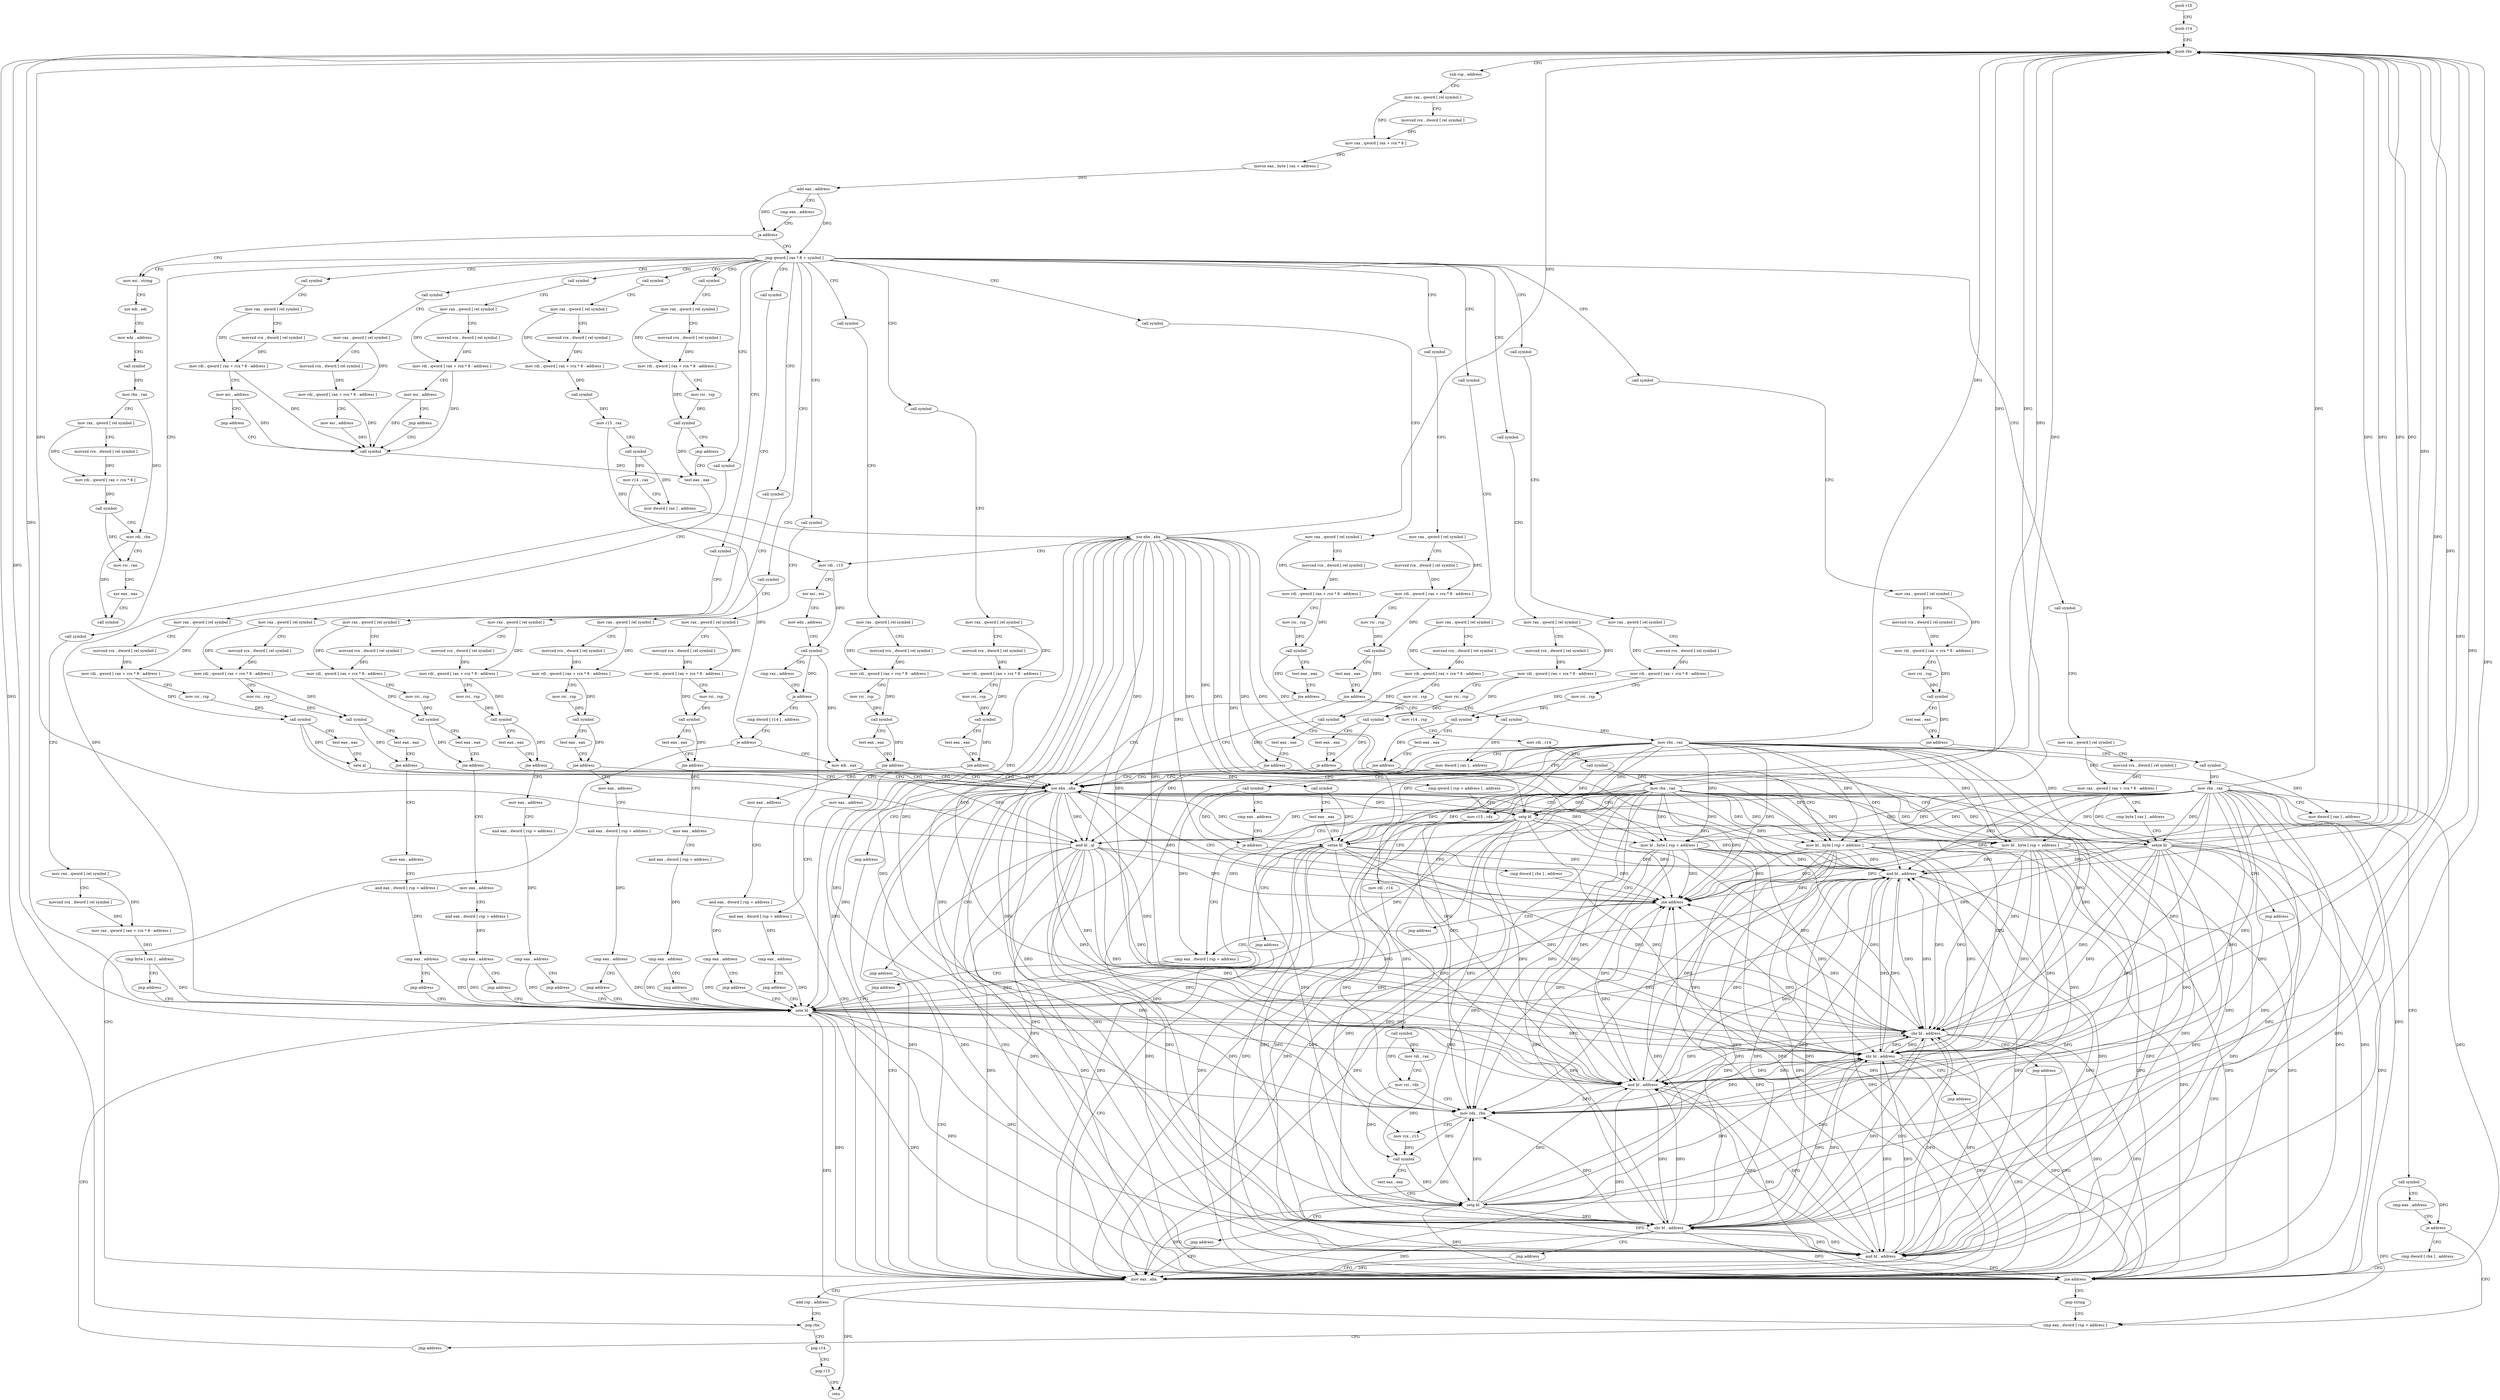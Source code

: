 digraph "func" {
"4201936" [label = "push r15" ]
"4201938" [label = "push r14" ]
"4201940" [label = "push rbx" ]
"4201941" [label = "sub rsp , address" ]
"4201948" [label = "mov rax , qword [ rel symbol ]" ]
"4201955" [label = "movsxd rcx , dword [ rel symbol ]" ]
"4201962" [label = "mov rax , qword [ rax + rcx * 8 ]" ]
"4201966" [label = "movsx eax , byte [ rax + address ]" ]
"4201970" [label = "add eax , address" ]
"4201973" [label = "cmp eax , address" ]
"4201976" [label = "ja address" ]
"4203204" [label = "mov esi , string" ]
"4201982" [label = "jmp qword [ rax * 8 + symbol ]" ]
"4203209" [label = "xor edi , edi" ]
"4203211" [label = "mov edx , address" ]
"4203216" [label = "call symbol" ]
"4203221" [label = "mov rbx , rax" ]
"4203224" [label = "mov rax , qword [ rel symbol ]" ]
"4203231" [label = "movsxd rcx , dword [ rel symbol ]" ]
"4203238" [label = "mov rdi , qword [ rax + rcx * 8 ]" ]
"4203242" [label = "call symbol" ]
"4203247" [label = "mov rdi , rbx" ]
"4203250" [label = "mov rsi , rax" ]
"4203253" [label = "xor eax , eax" ]
"4203255" [label = "call symbol" ]
"4201989" [label = "call symbol" ]
"4202048" [label = "call symbol" ]
"4202085" [label = "call symbol" ]
"4202140" [label = "call symbol" ]
"4202194" [label = "call symbol" ]
"4202271" [label = "call symbol" ]
"4202363" [label = "call symbol" ]
"4202440" [label = "call symbol" ]
"4202499" [label = "call symbol" ]
"4202558" [label = "call symbol" ]
"4202617" [label = "call symbol" ]
"4202676" [label = "call symbol" ]
"4202735" [label = "call symbol" ]
"4202770" [label = "call symbol" ]
"4202804" [label = "call symbol" ]
"4202906" [label = "call symbol" ]
"4202940" [label = "call symbol" ]
"4202972" [label = "call symbol" ]
"4203024" [label = "call symbol" ]
"4203064" [label = "call symbol" ]
"4203114" [label = "call symbol" ]
"4201994" [label = "mov rax , qword [ rel symbol ]" ]
"4202001" [label = "movsxd rcx , dword [ rel symbol ]" ]
"4202008" [label = "mov rdi , qword [ rax + rcx * 8 - address ]" ]
"4202013" [label = "mov rsi , rsp" ]
"4202016" [label = "call symbol" ]
"4202021" [label = "test eax , eax" ]
"4202023" [label = "jne address" ]
"4203060" [label = "xor ebx , ebx" ]
"4202029" [label = "mov eax , address" ]
"4202053" [label = "mov rax , qword [ rel symbol ]" ]
"4202060" [label = "movsxd rcx , dword [ rel symbol ]" ]
"4202067" [label = "mov rdi , qword [ rax + rcx * 8 - address ]" ]
"4202072" [label = "mov rsi , rsp" ]
"4202075" [label = "call symbol" ]
"4202080" [label = "jmp address" ]
"4203148" [label = "test eax , eax" ]
"4202090" [label = "mov rax , qword [ rel symbol ]" ]
"4202097" [label = "movsxd rcx , dword [ rel symbol ]" ]
"4202104" [label = "mov rdi , qword [ rax + rcx * 8 - address ]" ]
"4202109" [label = "mov rsi , rsp" ]
"4202112" [label = "call symbol" ]
"4202117" [label = "test eax , eax" ]
"4202119" [label = "jne address" ]
"4202125" [label = "mov bl , byte [ rsp + address ]" ]
"4202145" [label = "mov rax , qword [ rel symbol ]" ]
"4202152" [label = "movsxd rcx , dword [ rel symbol ]" ]
"4202159" [label = "mov rdi , qword [ rax + rcx * 8 - address ]" ]
"4202164" [label = "mov rsi , rsp" ]
"4202167" [label = "call symbol" ]
"4202172" [label = "test eax , eax" ]
"4202174" [label = "jne address" ]
"4202180" [label = "mov bl , byte [ rsp + address ]" ]
"4202199" [label = "mov rax , qword [ rel symbol ]" ]
"4202206" [label = "movsxd rcx , dword [ rel symbol ]" ]
"4202213" [label = "mov rdi , qword [ rax + rcx * 8 - address ]" ]
"4202218" [label = "mov rsi , rsp" ]
"4202221" [label = "call symbol" ]
"4202226" [label = "test eax , eax" ]
"4202228" [label = "jne address" ]
"4202234" [label = "call symbol" ]
"4202276" [label = "mov rax , qword [ rel symbol ]" ]
"4202283" [label = "movsxd rcx , dword [ rel symbol ]" ]
"4202290" [label = "mov rdi , qword [ rax + rcx * 8 - address ]" ]
"4202295" [label = "mov rsi , rsp" ]
"4202298" [label = "call symbol" ]
"4202303" [label = "test eax , eax" ]
"4202305" [label = "jne address" ]
"4202311" [label = "mov r14 , rsp" ]
"4202368" [label = "mov rax , qword [ rel symbol ]" ]
"4202375" [label = "movsxd rcx , dword [ rel symbol ]" ]
"4202382" [label = "mov rdi , qword [ rax + rcx * 8 - address ]" ]
"4202387" [label = "mov rsi , rsp" ]
"4202390" [label = "call symbol" ]
"4202395" [label = "test eax , eax" ]
"4202397" [label = "jne address" ]
"4202403" [label = "call symbol" ]
"4202445" [label = "mov rax , qword [ rel symbol ]" ]
"4202452" [label = "movsxd rcx , dword [ rel symbol ]" ]
"4202459" [label = "mov rdi , qword [ rax + rcx * 8 - address ]" ]
"4202464" [label = "mov rsi , rsp" ]
"4202467" [label = "call symbol" ]
"4202472" [label = "test eax , eax" ]
"4202474" [label = "jne address" ]
"4202480" [label = "mov eax , address" ]
"4202504" [label = "mov rax , qword [ rel symbol ]" ]
"4202511" [label = "movsxd rcx , dword [ rel symbol ]" ]
"4202518" [label = "mov rdi , qword [ rax + rcx * 8 - address ]" ]
"4202523" [label = "mov rsi , rsp" ]
"4202526" [label = "call symbol" ]
"4202531" [label = "test eax , eax" ]
"4202533" [label = "jne address" ]
"4202539" [label = "mov eax , address" ]
"4202563" [label = "mov rax , qword [ rel symbol ]" ]
"4202570" [label = "movsxd rcx , dword [ rel symbol ]" ]
"4202577" [label = "mov rdi , qword [ rax + rcx * 8 - address ]" ]
"4202582" [label = "mov rsi , rsp" ]
"4202585" [label = "call symbol" ]
"4202590" [label = "test eax , eax" ]
"4202592" [label = "jne address" ]
"4202598" [label = "mov eax , address" ]
"4202622" [label = "mov rax , qword [ rel symbol ]" ]
"4202629" [label = "movsxd rcx , dword [ rel symbol ]" ]
"4202636" [label = "mov rdi , qword [ rax + rcx * 8 - address ]" ]
"4202641" [label = "mov rsi , rsp" ]
"4202644" [label = "call symbol" ]
"4202649" [label = "test eax , eax" ]
"4202651" [label = "jne address" ]
"4202657" [label = "mov eax , address" ]
"4202681" [label = "mov rax , qword [ rel symbol ]" ]
"4202688" [label = "movsxd rcx , dword [ rel symbol ]" ]
"4202695" [label = "mov rdi , qword [ rax + rcx * 8 - address ]" ]
"4202700" [label = "mov rsi , rsp" ]
"4202703" [label = "call symbol" ]
"4202708" [label = "test eax , eax" ]
"4202710" [label = "jne address" ]
"4202716" [label = "mov eax , address" ]
"4202740" [label = "mov rax , qword [ rel symbol ]" ]
"4202747" [label = "movsxd rcx , dword [ rel symbol ]" ]
"4202754" [label = "mov rax , qword [ rax + rcx * 8 - address ]" ]
"4202759" [label = "cmp byte [ rax ] , address" ]
"4202762" [label = "setne bl" ]
"4202765" [label = "jmp address" ]
"4203153" [label = "mov eax , ebx" ]
"4202775" [label = "mov rax , qword [ rel symbol ]" ]
"4202782" [label = "movsxd rcx , dword [ rel symbol ]" ]
"4202789" [label = "mov rdi , qword [ rax + rcx * 8 - address ]" ]
"4202794" [label = "mov esi , address" ]
"4202799" [label = "jmp address" ]
"4203143" [label = "call symbol" ]
"4202809" [label = "mov rax , qword [ rel symbol ]" ]
"4202816" [label = "movsxd rcx , dword [ rel symbol ]" ]
"4202823" [label = "mov rdi , qword [ rax + rcx * 8 - address ]" ]
"4202828" [label = "call symbol" ]
"4202833" [label = "mov r15 , rax" ]
"4202836" [label = "call symbol" ]
"4202841" [label = "mov r14 , rax" ]
"4202844" [label = "mov dword [ rax ] , address" ]
"4202850" [label = "xor ebx , ebx" ]
"4202852" [label = "mov rdi , r15" ]
"4202855" [label = "xor esi , esi" ]
"4202857" [label = "mov edx , address" ]
"4202862" [label = "call symbol" ]
"4202867" [label = "cmp rax , address" ]
"4202873" [label = "ja address" ]
"4202879" [label = "cmp dword [ r14 ] , address" ]
"4202911" [label = "mov rax , qword [ rel symbol ]" ]
"4202918" [label = "movsxd rcx , dword [ rel symbol ]" ]
"4202925" [label = "mov rdi , qword [ rax + rcx * 8 - address ]" ]
"4202930" [label = "mov esi , address" ]
"4202935" [label = "jmp address" ]
"4202945" [label = "mov rax , qword [ rel symbol ]" ]
"4202952" [label = "movsxd rcx , dword [ rel symbol ]" ]
"4202959" [label = "mov rax , qword [ rax + rcx * 8 - address ]" ]
"4202964" [label = "cmp byte [ rax ] , address" ]
"4202967" [label = "jmp address" ]
"4203150" [label = "sete bl" ]
"4202977" [label = "mov rax , qword [ rel symbol ]" ]
"4202984" [label = "movsxd rcx , dword [ rel symbol ]" ]
"4202991" [label = "mov rdi , qword [ rax + rcx * 8 - address ]" ]
"4202996" [label = "mov rsi , rsp" ]
"4202999" [label = "call symbol" ]
"4203004" [label = "test eax , eax" ]
"4203006" [label = "jne address" ]
"4203008" [label = "mov eax , address" ]
"4203029" [label = "mov rax , qword [ rel symbol ]" ]
"4203036" [label = "movsxd rcx , dword [ rel symbol ]" ]
"4203043" [label = "mov rdi , qword [ rax + rcx * 8 - address ]" ]
"4203048" [label = "mov rsi , rsp" ]
"4203051" [label = "call symbol" ]
"4203056" [label = "test eax , eax" ]
"4203058" [label = "je address" ]
"4203168" [label = "mov bl , byte [ rsp + address ]" ]
"4203069" [label = "mov rax , qword [ rel symbol ]" ]
"4203076" [label = "movsxd rcx , dword [ rel symbol ]" ]
"4203083" [label = "mov rdi , qword [ rax + rcx * 8 - address ]" ]
"4203088" [label = "mov rsi , rsp" ]
"4203091" [label = "call symbol" ]
"4203096" [label = "test eax , eax" ]
"4203098" [label = "sete al" ]
"4203101" [label = "cmp qword [ rsp + address ] , address" ]
"4203107" [label = "setg bl" ]
"4203110" [label = "and bl , al" ]
"4203112" [label = "jmp address" ]
"4203119" [label = "mov rax , qword [ rel symbol ]" ]
"4203126" [label = "movsxd rcx , dword [ rel symbol ]" ]
"4203133" [label = "mov rdi , qword [ rax + rcx * 8 - address ]" ]
"4203138" [label = "mov esi , address" ]
"4203062" [label = "jmp address" ]
"4202034" [label = "and eax , dword [ rsp + address ]" ]
"4202038" [label = "cmp eax , address" ]
"4202043" [label = "jmp address" ]
"4202129" [label = "and bl , address" ]
"4202132" [label = "shr bl , address" ]
"4202135" [label = "jmp address" ]
"4202184" [label = "and bl , address" ]
"4202187" [label = "shr bl , address" ]
"4202189" [label = "jmp address" ]
"4202239" [label = "mov rbx , rax" ]
"4202242" [label = "mov dword [ rax ] , address" ]
"4202248" [label = "call symbol" ]
"4202253" [label = "cmp eax , address" ]
"4202256" [label = "je address" ]
"4203180" [label = "cmp dword [ rbx ] , address" ]
"4202262" [label = "cmp eax , dword [ rsp + address ]" ]
"4202314" [label = "mov rdi , r14" ]
"4202317" [label = "call symbol" ]
"4202322" [label = "mov rbx , rax" ]
"4202325" [label = "mov r15 , rdx" ]
"4202328" [label = "mov rdi , r14" ]
"4202331" [label = "call symbol" ]
"4202336" [label = "mov rdi , rax" ]
"4202339" [label = "mov rsi , rdx" ]
"4202342" [label = "mov rdx , rbx" ]
"4202345" [label = "mov rcx , r15" ]
"4202348" [label = "call symbol" ]
"4202353" [label = "test eax , eax" ]
"4202355" [label = "setg bl" ]
"4202358" [label = "jmp address" ]
"4202408" [label = "mov rbx , rax" ]
"4202411" [label = "mov dword [ rax ] , address" ]
"4202417" [label = "call symbol" ]
"4202422" [label = "cmp eax , address" ]
"4202425" [label = "je address" ]
"4203190" [label = "cmp dword [ rbx ] , address" ]
"4202431" [label = "cmp eax , dword [ rsp + address ]" ]
"4202485" [label = "and eax , dword [ rsp + address ]" ]
"4202489" [label = "cmp eax , address" ]
"4202494" [label = "jmp address" ]
"4202544" [label = "and eax , dword [ rsp + address ]" ]
"4202548" [label = "cmp eax , address" ]
"4202553" [label = "jmp address" ]
"4202603" [label = "and eax , dword [ rsp + address ]" ]
"4202607" [label = "cmp eax , address" ]
"4202612" [label = "jmp address" ]
"4202662" [label = "and eax , dword [ rsp + address ]" ]
"4202666" [label = "cmp eax , address" ]
"4202671" [label = "jmp address" ]
"4202721" [label = "and eax , dword [ rsp + address ]" ]
"4202725" [label = "cmp eax , address" ]
"4202730" [label = "jmp address" ]
"4203155" [label = "add rsp , address" ]
"4203162" [label = "pop rbx" ]
"4203163" [label = "pop r14" ]
"4203165" [label = "pop r15" ]
"4203167" [label = "retn" ]
"4202883" [label = "je address" ]
"4202889" [label = "mov edi , eax" ]
"4203013" [label = "and eax , dword [ rsp + address ]" ]
"4203017" [label = "cmp eax , address" ]
"4203022" [label = "jmp address" ]
"4203172" [label = "and bl , address" ]
"4203175" [label = "shr bl , address" ]
"4203178" [label = "jmp address" ]
"4203183" [label = "jne address" ]
"4203185" [label = "jmp string" ]
"4202266" [label = "jmp address" ]
"4203193" [label = "jne address" ]
"4203199" [label = "jmp address" ]
"4202435" [label = "jmp address" ]
"4202891" [label = "call symbol" ]
"4202896" [label = "test eax , eax" ]
"4202898" [label = "setne bl" ]
"4202901" [label = "jmp address" ]
"4201936" -> "4201938" [ label = "CFG" ]
"4201938" -> "4201940" [ label = "CFG" ]
"4201940" -> "4201941" [ label = "CFG" ]
"4201940" -> "4203162" [ label = "DFG" ]
"4201941" -> "4201948" [ label = "CFG" ]
"4201948" -> "4201955" [ label = "CFG" ]
"4201948" -> "4201962" [ label = "DFG" ]
"4201955" -> "4201962" [ label = "DFG" ]
"4201962" -> "4201966" [ label = "DFG" ]
"4201966" -> "4201970" [ label = "DFG" ]
"4201970" -> "4201973" [ label = "CFG" ]
"4201970" -> "4201976" [ label = "DFG" ]
"4201970" -> "4201982" [ label = "DFG" ]
"4201973" -> "4201976" [ label = "CFG" ]
"4201976" -> "4203204" [ label = "CFG" ]
"4201976" -> "4201982" [ label = "CFG" ]
"4203204" -> "4203209" [ label = "CFG" ]
"4201982" -> "4201989" [ label = "CFG" ]
"4201982" -> "4202048" [ label = "CFG" ]
"4201982" -> "4202085" [ label = "CFG" ]
"4201982" -> "4202140" [ label = "CFG" ]
"4201982" -> "4202194" [ label = "CFG" ]
"4201982" -> "4202271" [ label = "CFG" ]
"4201982" -> "4202363" [ label = "CFG" ]
"4201982" -> "4202440" [ label = "CFG" ]
"4201982" -> "4202499" [ label = "CFG" ]
"4201982" -> "4202558" [ label = "CFG" ]
"4201982" -> "4202617" [ label = "CFG" ]
"4201982" -> "4202676" [ label = "CFG" ]
"4201982" -> "4202735" [ label = "CFG" ]
"4201982" -> "4202770" [ label = "CFG" ]
"4201982" -> "4202804" [ label = "CFG" ]
"4201982" -> "4202906" [ label = "CFG" ]
"4201982" -> "4202940" [ label = "CFG" ]
"4201982" -> "4202972" [ label = "CFG" ]
"4201982" -> "4203024" [ label = "CFG" ]
"4201982" -> "4203064" [ label = "CFG" ]
"4201982" -> "4203114" [ label = "CFG" ]
"4201982" -> "4203204" [ label = "CFG" ]
"4203209" -> "4203211" [ label = "CFG" ]
"4203211" -> "4203216" [ label = "CFG" ]
"4203216" -> "4203221" [ label = "DFG" ]
"4203221" -> "4203224" [ label = "CFG" ]
"4203221" -> "4203247" [ label = "DFG" ]
"4203224" -> "4203231" [ label = "CFG" ]
"4203224" -> "4203238" [ label = "DFG" ]
"4203231" -> "4203238" [ label = "DFG" ]
"4203238" -> "4203242" [ label = "DFG" ]
"4203242" -> "4203247" [ label = "CFG" ]
"4203242" -> "4203250" [ label = "DFG" ]
"4203247" -> "4203250" [ label = "CFG" ]
"4203247" -> "4203255" [ label = "DFG" ]
"4203250" -> "4203253" [ label = "CFG" ]
"4203253" -> "4203255" [ label = "CFG" ]
"4201989" -> "4201994" [ label = "CFG" ]
"4202048" -> "4202053" [ label = "CFG" ]
"4202085" -> "4202090" [ label = "CFG" ]
"4202140" -> "4202145" [ label = "CFG" ]
"4202194" -> "4202199" [ label = "CFG" ]
"4202271" -> "4202276" [ label = "CFG" ]
"4202363" -> "4202368" [ label = "CFG" ]
"4202440" -> "4202445" [ label = "CFG" ]
"4202499" -> "4202504" [ label = "CFG" ]
"4202558" -> "4202563" [ label = "CFG" ]
"4202617" -> "4202622" [ label = "CFG" ]
"4202676" -> "4202681" [ label = "CFG" ]
"4202735" -> "4202740" [ label = "CFG" ]
"4202770" -> "4202775" [ label = "CFG" ]
"4202804" -> "4202809" [ label = "CFG" ]
"4202906" -> "4202911" [ label = "CFG" ]
"4202940" -> "4202945" [ label = "CFG" ]
"4202972" -> "4202977" [ label = "CFG" ]
"4203024" -> "4203029" [ label = "CFG" ]
"4203064" -> "4203069" [ label = "CFG" ]
"4203114" -> "4203119" [ label = "CFG" ]
"4201994" -> "4202001" [ label = "CFG" ]
"4201994" -> "4202008" [ label = "DFG" ]
"4202001" -> "4202008" [ label = "DFG" ]
"4202008" -> "4202013" [ label = "CFG" ]
"4202008" -> "4202016" [ label = "DFG" ]
"4202013" -> "4202016" [ label = "DFG" ]
"4202016" -> "4202021" [ label = "CFG" ]
"4202016" -> "4202023" [ label = "DFG" ]
"4202021" -> "4202023" [ label = "CFG" ]
"4202023" -> "4203060" [ label = "CFG" ]
"4202023" -> "4202029" [ label = "CFG" ]
"4203060" -> "4203062" [ label = "CFG" ]
"4203060" -> "4201940" [ label = "DFG" ]
"4203060" -> "4202762" [ label = "DFG" ]
"4203060" -> "4203107" [ label = "DFG" ]
"4203060" -> "4203110" [ label = "DFG" ]
"4203060" -> "4202125" [ label = "DFG" ]
"4203060" -> "4202129" [ label = "DFG" ]
"4203060" -> "4202132" [ label = "DFG" ]
"4203060" -> "4202180" [ label = "DFG" ]
"4203060" -> "4202184" [ label = "DFG" ]
"4203060" -> "4202187" [ label = "DFG" ]
"4203060" -> "4202342" [ label = "DFG" ]
"4203060" -> "4202355" [ label = "DFG" ]
"4203060" -> "4203153" [ label = "DFG" ]
"4203060" -> "4203150" [ label = "DFG" ]
"4203060" -> "4203168" [ label = "DFG" ]
"4203060" -> "4203172" [ label = "DFG" ]
"4203060" -> "4203175" [ label = "DFG" ]
"4203060" -> "4203183" [ label = "DFG" ]
"4203060" -> "4203193" [ label = "DFG" ]
"4203060" -> "4202898" [ label = "DFG" ]
"4202029" -> "4202034" [ label = "CFG" ]
"4202053" -> "4202060" [ label = "CFG" ]
"4202053" -> "4202067" [ label = "DFG" ]
"4202060" -> "4202067" [ label = "DFG" ]
"4202067" -> "4202072" [ label = "CFG" ]
"4202067" -> "4202075" [ label = "DFG" ]
"4202072" -> "4202075" [ label = "DFG" ]
"4202075" -> "4202080" [ label = "CFG" ]
"4202075" -> "4203148" [ label = "DFG" ]
"4202080" -> "4203148" [ label = "CFG" ]
"4203148" -> "4203150" [ label = "DFG" ]
"4202090" -> "4202097" [ label = "CFG" ]
"4202090" -> "4202104" [ label = "DFG" ]
"4202097" -> "4202104" [ label = "DFG" ]
"4202104" -> "4202109" [ label = "CFG" ]
"4202104" -> "4202112" [ label = "DFG" ]
"4202109" -> "4202112" [ label = "DFG" ]
"4202112" -> "4202117" [ label = "CFG" ]
"4202112" -> "4202119" [ label = "DFG" ]
"4202117" -> "4202119" [ label = "CFG" ]
"4202119" -> "4203060" [ label = "CFG" ]
"4202119" -> "4202125" [ label = "CFG" ]
"4202125" -> "4202129" [ label = "DFG" ]
"4202125" -> "4201940" [ label = "DFG" ]
"4202125" -> "4202132" [ label = "DFG" ]
"4202125" -> "4202184" [ label = "DFG" ]
"4202125" -> "4202187" [ label = "DFG" ]
"4202125" -> "4202342" [ label = "DFG" ]
"4202125" -> "4203153" [ label = "DFG" ]
"4202125" -> "4203172" [ label = "DFG" ]
"4202125" -> "4203175" [ label = "DFG" ]
"4202125" -> "4203183" [ label = "DFG" ]
"4202125" -> "4203193" [ label = "DFG" ]
"4202145" -> "4202152" [ label = "CFG" ]
"4202145" -> "4202159" [ label = "DFG" ]
"4202152" -> "4202159" [ label = "DFG" ]
"4202159" -> "4202164" [ label = "CFG" ]
"4202159" -> "4202167" [ label = "DFG" ]
"4202164" -> "4202167" [ label = "DFG" ]
"4202167" -> "4202172" [ label = "CFG" ]
"4202167" -> "4202174" [ label = "DFG" ]
"4202172" -> "4202174" [ label = "CFG" ]
"4202174" -> "4203060" [ label = "CFG" ]
"4202174" -> "4202180" [ label = "CFG" ]
"4202180" -> "4202184" [ label = "DFG" ]
"4202180" -> "4201940" [ label = "DFG" ]
"4202180" -> "4202129" [ label = "DFG" ]
"4202180" -> "4202132" [ label = "DFG" ]
"4202180" -> "4202187" [ label = "DFG" ]
"4202180" -> "4202342" [ label = "DFG" ]
"4202180" -> "4203153" [ label = "DFG" ]
"4202180" -> "4203172" [ label = "DFG" ]
"4202180" -> "4203175" [ label = "DFG" ]
"4202180" -> "4203183" [ label = "DFG" ]
"4202180" -> "4203193" [ label = "DFG" ]
"4202199" -> "4202206" [ label = "CFG" ]
"4202199" -> "4202213" [ label = "DFG" ]
"4202206" -> "4202213" [ label = "DFG" ]
"4202213" -> "4202218" [ label = "CFG" ]
"4202213" -> "4202221" [ label = "DFG" ]
"4202218" -> "4202221" [ label = "DFG" ]
"4202221" -> "4202226" [ label = "CFG" ]
"4202221" -> "4202228" [ label = "DFG" ]
"4202226" -> "4202228" [ label = "CFG" ]
"4202228" -> "4203060" [ label = "CFG" ]
"4202228" -> "4202234" [ label = "CFG" ]
"4202234" -> "4202239" [ label = "DFG" ]
"4202234" -> "4202242" [ label = "DFG" ]
"4202276" -> "4202283" [ label = "CFG" ]
"4202276" -> "4202290" [ label = "DFG" ]
"4202283" -> "4202290" [ label = "DFG" ]
"4202290" -> "4202295" [ label = "CFG" ]
"4202290" -> "4202298" [ label = "DFG" ]
"4202295" -> "4202298" [ label = "DFG" ]
"4202298" -> "4202303" [ label = "CFG" ]
"4202298" -> "4202305" [ label = "DFG" ]
"4202303" -> "4202305" [ label = "CFG" ]
"4202305" -> "4203060" [ label = "CFG" ]
"4202305" -> "4202311" [ label = "CFG" ]
"4202311" -> "4202314" [ label = "CFG" ]
"4202368" -> "4202375" [ label = "CFG" ]
"4202368" -> "4202382" [ label = "DFG" ]
"4202375" -> "4202382" [ label = "DFG" ]
"4202382" -> "4202387" [ label = "CFG" ]
"4202382" -> "4202390" [ label = "DFG" ]
"4202387" -> "4202390" [ label = "DFG" ]
"4202390" -> "4202395" [ label = "CFG" ]
"4202390" -> "4202397" [ label = "DFG" ]
"4202395" -> "4202397" [ label = "CFG" ]
"4202397" -> "4203060" [ label = "CFG" ]
"4202397" -> "4202403" [ label = "CFG" ]
"4202403" -> "4202408" [ label = "DFG" ]
"4202403" -> "4202411" [ label = "DFG" ]
"4202445" -> "4202452" [ label = "CFG" ]
"4202445" -> "4202459" [ label = "DFG" ]
"4202452" -> "4202459" [ label = "DFG" ]
"4202459" -> "4202464" [ label = "CFG" ]
"4202459" -> "4202467" [ label = "DFG" ]
"4202464" -> "4202467" [ label = "DFG" ]
"4202467" -> "4202472" [ label = "CFG" ]
"4202467" -> "4202474" [ label = "DFG" ]
"4202472" -> "4202474" [ label = "CFG" ]
"4202474" -> "4203060" [ label = "CFG" ]
"4202474" -> "4202480" [ label = "CFG" ]
"4202480" -> "4202485" [ label = "CFG" ]
"4202504" -> "4202511" [ label = "CFG" ]
"4202504" -> "4202518" [ label = "DFG" ]
"4202511" -> "4202518" [ label = "DFG" ]
"4202518" -> "4202523" [ label = "CFG" ]
"4202518" -> "4202526" [ label = "DFG" ]
"4202523" -> "4202526" [ label = "DFG" ]
"4202526" -> "4202531" [ label = "CFG" ]
"4202526" -> "4202533" [ label = "DFG" ]
"4202531" -> "4202533" [ label = "CFG" ]
"4202533" -> "4203060" [ label = "CFG" ]
"4202533" -> "4202539" [ label = "CFG" ]
"4202539" -> "4202544" [ label = "CFG" ]
"4202563" -> "4202570" [ label = "CFG" ]
"4202563" -> "4202577" [ label = "DFG" ]
"4202570" -> "4202577" [ label = "DFG" ]
"4202577" -> "4202582" [ label = "CFG" ]
"4202577" -> "4202585" [ label = "DFG" ]
"4202582" -> "4202585" [ label = "DFG" ]
"4202585" -> "4202590" [ label = "CFG" ]
"4202585" -> "4202592" [ label = "DFG" ]
"4202590" -> "4202592" [ label = "CFG" ]
"4202592" -> "4203060" [ label = "CFG" ]
"4202592" -> "4202598" [ label = "CFG" ]
"4202598" -> "4202603" [ label = "CFG" ]
"4202622" -> "4202629" [ label = "CFG" ]
"4202622" -> "4202636" [ label = "DFG" ]
"4202629" -> "4202636" [ label = "DFG" ]
"4202636" -> "4202641" [ label = "CFG" ]
"4202636" -> "4202644" [ label = "DFG" ]
"4202641" -> "4202644" [ label = "DFG" ]
"4202644" -> "4202649" [ label = "CFG" ]
"4202644" -> "4202651" [ label = "DFG" ]
"4202649" -> "4202651" [ label = "CFG" ]
"4202651" -> "4203060" [ label = "CFG" ]
"4202651" -> "4202657" [ label = "CFG" ]
"4202657" -> "4202662" [ label = "CFG" ]
"4202681" -> "4202688" [ label = "CFG" ]
"4202681" -> "4202695" [ label = "DFG" ]
"4202688" -> "4202695" [ label = "DFG" ]
"4202695" -> "4202700" [ label = "CFG" ]
"4202695" -> "4202703" [ label = "DFG" ]
"4202700" -> "4202703" [ label = "DFG" ]
"4202703" -> "4202708" [ label = "CFG" ]
"4202703" -> "4202710" [ label = "DFG" ]
"4202708" -> "4202710" [ label = "CFG" ]
"4202710" -> "4203060" [ label = "CFG" ]
"4202710" -> "4202716" [ label = "CFG" ]
"4202716" -> "4202721" [ label = "CFG" ]
"4202740" -> "4202747" [ label = "CFG" ]
"4202740" -> "4202754" [ label = "DFG" ]
"4202747" -> "4202754" [ label = "DFG" ]
"4202754" -> "4202759" [ label = "CFG" ]
"4202754" -> "4202762" [ label = "DFG" ]
"4202759" -> "4202762" [ label = "CFG" ]
"4202762" -> "4202765" [ label = "CFG" ]
"4202762" -> "4201940" [ label = "DFG" ]
"4202762" -> "4202129" [ label = "DFG" ]
"4202762" -> "4202132" [ label = "DFG" ]
"4202762" -> "4202184" [ label = "DFG" ]
"4202762" -> "4202187" [ label = "DFG" ]
"4202762" -> "4202342" [ label = "DFG" ]
"4202762" -> "4203153" [ label = "DFG" ]
"4202762" -> "4203172" [ label = "DFG" ]
"4202762" -> "4203175" [ label = "DFG" ]
"4202762" -> "4203183" [ label = "DFG" ]
"4202762" -> "4203193" [ label = "DFG" ]
"4202765" -> "4203153" [ label = "CFG" ]
"4203153" -> "4203155" [ label = "CFG" ]
"4203153" -> "4203167" [ label = "DFG" ]
"4202775" -> "4202782" [ label = "CFG" ]
"4202775" -> "4202789" [ label = "DFG" ]
"4202782" -> "4202789" [ label = "DFG" ]
"4202789" -> "4202794" [ label = "CFG" ]
"4202789" -> "4203143" [ label = "DFG" ]
"4202794" -> "4202799" [ label = "CFG" ]
"4202794" -> "4203143" [ label = "DFG" ]
"4202799" -> "4203143" [ label = "CFG" ]
"4203143" -> "4203148" [ label = "DFG" ]
"4202809" -> "4202816" [ label = "CFG" ]
"4202809" -> "4202823" [ label = "DFG" ]
"4202816" -> "4202823" [ label = "DFG" ]
"4202823" -> "4202828" [ label = "DFG" ]
"4202828" -> "4202833" [ label = "DFG" ]
"4202833" -> "4202836" [ label = "CFG" ]
"4202833" -> "4202852" [ label = "DFG" ]
"4202836" -> "4202841" [ label = "DFG" ]
"4202836" -> "4202844" [ label = "DFG" ]
"4202841" -> "4202844" [ label = "CFG" ]
"4202841" -> "4202883" [ label = "DFG" ]
"4202844" -> "4202850" [ label = "CFG" ]
"4202850" -> "4202852" [ label = "CFG" ]
"4202850" -> "4201940" [ label = "DFG" ]
"4202850" -> "4202762" [ label = "DFG" ]
"4202850" -> "4203107" [ label = "DFG" ]
"4202850" -> "4203110" [ label = "DFG" ]
"4202850" -> "4202125" [ label = "DFG" ]
"4202850" -> "4202129" [ label = "DFG" ]
"4202850" -> "4202132" [ label = "DFG" ]
"4202850" -> "4202180" [ label = "DFG" ]
"4202850" -> "4202184" [ label = "DFG" ]
"4202850" -> "4202187" [ label = "DFG" ]
"4202850" -> "4202342" [ label = "DFG" ]
"4202850" -> "4202355" [ label = "DFG" ]
"4202850" -> "4203153" [ label = "DFG" ]
"4202850" -> "4203150" [ label = "DFG" ]
"4202850" -> "4203168" [ label = "DFG" ]
"4202850" -> "4203172" [ label = "DFG" ]
"4202850" -> "4203175" [ label = "DFG" ]
"4202850" -> "4203183" [ label = "DFG" ]
"4202850" -> "4203193" [ label = "DFG" ]
"4202850" -> "4202898" [ label = "DFG" ]
"4202852" -> "4202855" [ label = "CFG" ]
"4202852" -> "4202862" [ label = "DFG" ]
"4202855" -> "4202857" [ label = "CFG" ]
"4202857" -> "4202862" [ label = "CFG" ]
"4202862" -> "4202867" [ label = "CFG" ]
"4202862" -> "4202873" [ label = "DFG" ]
"4202862" -> "4202889" [ label = "DFG" ]
"4202867" -> "4202873" [ label = "CFG" ]
"4202873" -> "4203153" [ label = "CFG" ]
"4202873" -> "4202879" [ label = "CFG" ]
"4202879" -> "4202883" [ label = "CFG" ]
"4202911" -> "4202918" [ label = "CFG" ]
"4202911" -> "4202925" [ label = "DFG" ]
"4202918" -> "4202925" [ label = "DFG" ]
"4202925" -> "4202930" [ label = "CFG" ]
"4202925" -> "4203143" [ label = "DFG" ]
"4202930" -> "4202935" [ label = "CFG" ]
"4202930" -> "4203143" [ label = "DFG" ]
"4202935" -> "4203143" [ label = "CFG" ]
"4202945" -> "4202952" [ label = "CFG" ]
"4202945" -> "4202959" [ label = "DFG" ]
"4202952" -> "4202959" [ label = "DFG" ]
"4202959" -> "4202964" [ label = "DFG" ]
"4202964" -> "4202967" [ label = "CFG" ]
"4202964" -> "4203150" [ label = "DFG" ]
"4202967" -> "4203150" [ label = "CFG" ]
"4203150" -> "4203153" [ label = "DFG" ]
"4203150" -> "4201940" [ label = "DFG" ]
"4203150" -> "4202129" [ label = "DFG" ]
"4203150" -> "4202132" [ label = "DFG" ]
"4203150" -> "4202184" [ label = "DFG" ]
"4203150" -> "4202187" [ label = "DFG" ]
"4203150" -> "4202342" [ label = "DFG" ]
"4203150" -> "4203172" [ label = "DFG" ]
"4203150" -> "4203175" [ label = "DFG" ]
"4203150" -> "4203183" [ label = "DFG" ]
"4203150" -> "4203193" [ label = "DFG" ]
"4202977" -> "4202984" [ label = "CFG" ]
"4202977" -> "4202991" [ label = "DFG" ]
"4202984" -> "4202991" [ label = "DFG" ]
"4202991" -> "4202996" [ label = "CFG" ]
"4202991" -> "4202999" [ label = "DFG" ]
"4202996" -> "4202999" [ label = "DFG" ]
"4202999" -> "4203004" [ label = "CFG" ]
"4202999" -> "4203006" [ label = "DFG" ]
"4203004" -> "4203006" [ label = "CFG" ]
"4203006" -> "4203060" [ label = "CFG" ]
"4203006" -> "4203008" [ label = "CFG" ]
"4203008" -> "4203013" [ label = "CFG" ]
"4203029" -> "4203036" [ label = "CFG" ]
"4203029" -> "4203043" [ label = "DFG" ]
"4203036" -> "4203043" [ label = "DFG" ]
"4203043" -> "4203048" [ label = "CFG" ]
"4203043" -> "4203051" [ label = "DFG" ]
"4203048" -> "4203051" [ label = "DFG" ]
"4203051" -> "4203056" [ label = "CFG" ]
"4203051" -> "4203058" [ label = "DFG" ]
"4203056" -> "4203058" [ label = "CFG" ]
"4203058" -> "4203168" [ label = "CFG" ]
"4203058" -> "4203060" [ label = "CFG" ]
"4203168" -> "4203172" [ label = "DFG" ]
"4203168" -> "4201940" [ label = "DFG" ]
"4203168" -> "4202129" [ label = "DFG" ]
"4203168" -> "4202132" [ label = "DFG" ]
"4203168" -> "4202184" [ label = "DFG" ]
"4203168" -> "4202187" [ label = "DFG" ]
"4203168" -> "4202342" [ label = "DFG" ]
"4203168" -> "4203153" [ label = "DFG" ]
"4203168" -> "4203175" [ label = "DFG" ]
"4203168" -> "4203183" [ label = "DFG" ]
"4203168" -> "4203193" [ label = "DFG" ]
"4203069" -> "4203076" [ label = "CFG" ]
"4203069" -> "4203083" [ label = "DFG" ]
"4203076" -> "4203083" [ label = "DFG" ]
"4203083" -> "4203088" [ label = "CFG" ]
"4203083" -> "4203091" [ label = "DFG" ]
"4203088" -> "4203091" [ label = "DFG" ]
"4203091" -> "4203096" [ label = "CFG" ]
"4203091" -> "4203098" [ label = "DFG" ]
"4203091" -> "4203110" [ label = "DFG" ]
"4203096" -> "4203098" [ label = "CFG" ]
"4203098" -> "4203101" [ label = "CFG" ]
"4203098" -> "4203110" [ label = "DFG" ]
"4203101" -> "4203107" [ label = "CFG" ]
"4203107" -> "4203110" [ label = "CFG" ]
"4203107" -> "4201940" [ label = "DFG" ]
"4203107" -> "4202129" [ label = "DFG" ]
"4203107" -> "4202132" [ label = "DFG" ]
"4203107" -> "4202184" [ label = "DFG" ]
"4203107" -> "4202187" [ label = "DFG" ]
"4203107" -> "4202342" [ label = "DFG" ]
"4203107" -> "4203153" [ label = "DFG" ]
"4203107" -> "4203172" [ label = "DFG" ]
"4203107" -> "4203175" [ label = "DFG" ]
"4203107" -> "4203183" [ label = "DFG" ]
"4203107" -> "4203193" [ label = "DFG" ]
"4203110" -> "4203112" [ label = "CFG" ]
"4203110" -> "4201940" [ label = "DFG" ]
"4203110" -> "4202129" [ label = "DFG" ]
"4203110" -> "4202132" [ label = "DFG" ]
"4203110" -> "4202184" [ label = "DFG" ]
"4203110" -> "4202187" [ label = "DFG" ]
"4203110" -> "4202342" [ label = "DFG" ]
"4203110" -> "4203153" [ label = "DFG" ]
"4203110" -> "4203172" [ label = "DFG" ]
"4203110" -> "4203175" [ label = "DFG" ]
"4203110" -> "4203183" [ label = "DFG" ]
"4203110" -> "4203193" [ label = "DFG" ]
"4203112" -> "4203153" [ label = "CFG" ]
"4203119" -> "4203126" [ label = "CFG" ]
"4203119" -> "4203133" [ label = "DFG" ]
"4203126" -> "4203133" [ label = "DFG" ]
"4203133" -> "4203138" [ label = "CFG" ]
"4203133" -> "4203143" [ label = "DFG" ]
"4203138" -> "4203143" [ label = "DFG" ]
"4203062" -> "4203153" [ label = "CFG" ]
"4202034" -> "4202038" [ label = "DFG" ]
"4202038" -> "4202043" [ label = "CFG" ]
"4202038" -> "4203150" [ label = "DFG" ]
"4202043" -> "4203150" [ label = "CFG" ]
"4202129" -> "4202132" [ label = "DFG" ]
"4202129" -> "4201940" [ label = "DFG" ]
"4202129" -> "4202184" [ label = "DFG" ]
"4202129" -> "4202187" [ label = "DFG" ]
"4202129" -> "4202342" [ label = "DFG" ]
"4202129" -> "4203153" [ label = "DFG" ]
"4202129" -> "4203172" [ label = "DFG" ]
"4202129" -> "4203175" [ label = "DFG" ]
"4202129" -> "4203183" [ label = "DFG" ]
"4202129" -> "4203193" [ label = "DFG" ]
"4202132" -> "4202135" [ label = "CFG" ]
"4202132" -> "4201940" [ label = "DFG" ]
"4202132" -> "4202129" [ label = "DFG" ]
"4202132" -> "4202184" [ label = "DFG" ]
"4202132" -> "4202187" [ label = "DFG" ]
"4202132" -> "4202342" [ label = "DFG" ]
"4202132" -> "4203153" [ label = "DFG" ]
"4202132" -> "4203172" [ label = "DFG" ]
"4202132" -> "4203175" [ label = "DFG" ]
"4202132" -> "4203183" [ label = "DFG" ]
"4202132" -> "4203193" [ label = "DFG" ]
"4202135" -> "4203153" [ label = "CFG" ]
"4202184" -> "4202187" [ label = "DFG" ]
"4202184" -> "4201940" [ label = "DFG" ]
"4202184" -> "4202129" [ label = "DFG" ]
"4202184" -> "4202132" [ label = "DFG" ]
"4202184" -> "4202342" [ label = "DFG" ]
"4202184" -> "4203153" [ label = "DFG" ]
"4202184" -> "4203172" [ label = "DFG" ]
"4202184" -> "4203175" [ label = "DFG" ]
"4202184" -> "4203183" [ label = "DFG" ]
"4202184" -> "4203193" [ label = "DFG" ]
"4202187" -> "4202189" [ label = "CFG" ]
"4202187" -> "4201940" [ label = "DFG" ]
"4202187" -> "4202129" [ label = "DFG" ]
"4202187" -> "4202132" [ label = "DFG" ]
"4202187" -> "4202184" [ label = "DFG" ]
"4202187" -> "4202342" [ label = "DFG" ]
"4202187" -> "4203153" [ label = "DFG" ]
"4202187" -> "4203172" [ label = "DFG" ]
"4202187" -> "4203175" [ label = "DFG" ]
"4202187" -> "4203183" [ label = "DFG" ]
"4202187" -> "4203193" [ label = "DFG" ]
"4202189" -> "4203153" [ label = "CFG" ]
"4202239" -> "4202242" [ label = "CFG" ]
"4202239" -> "4201940" [ label = "DFG" ]
"4202239" -> "4202129" [ label = "DFG" ]
"4202239" -> "4202132" [ label = "DFG" ]
"4202239" -> "4202184" [ label = "DFG" ]
"4202239" -> "4202187" [ label = "DFG" ]
"4202239" -> "4202762" [ label = "DFG" ]
"4202239" -> "4203107" [ label = "DFG" ]
"4202239" -> "4203110" [ label = "DFG" ]
"4202239" -> "4202125" [ label = "DFG" ]
"4202239" -> "4202180" [ label = "DFG" ]
"4202239" -> "4202342" [ label = "DFG" ]
"4202239" -> "4202355" [ label = "DFG" ]
"4202239" -> "4203153" [ label = "DFG" ]
"4202239" -> "4203150" [ label = "DFG" ]
"4202239" -> "4203168" [ label = "DFG" ]
"4202239" -> "4203172" [ label = "DFG" ]
"4202239" -> "4203175" [ label = "DFG" ]
"4202239" -> "4203183" [ label = "DFG" ]
"4202239" -> "4203193" [ label = "DFG" ]
"4202239" -> "4202898" [ label = "DFG" ]
"4202242" -> "4202248" [ label = "CFG" ]
"4202248" -> "4202253" [ label = "CFG" ]
"4202248" -> "4202256" [ label = "DFG" ]
"4202248" -> "4202262" [ label = "DFG" ]
"4202253" -> "4202256" [ label = "CFG" ]
"4202256" -> "4203180" [ label = "CFG" ]
"4202256" -> "4202262" [ label = "CFG" ]
"4203180" -> "4203183" [ label = "CFG" ]
"4202262" -> "4202266" [ label = "CFG" ]
"4202262" -> "4203150" [ label = "DFG" ]
"4202314" -> "4202317" [ label = "DFG" ]
"4202317" -> "4202322" [ label = "DFG" ]
"4202317" -> "4202325" [ label = "DFG" ]
"4202322" -> "4202325" [ label = "CFG" ]
"4202322" -> "4201940" [ label = "DFG" ]
"4202322" -> "4202129" [ label = "DFG" ]
"4202322" -> "4202132" [ label = "DFG" ]
"4202322" -> "4202184" [ label = "DFG" ]
"4202322" -> "4202187" [ label = "DFG" ]
"4202322" -> "4202762" [ label = "DFG" ]
"4202322" -> "4203107" [ label = "DFG" ]
"4202322" -> "4203110" [ label = "DFG" ]
"4202322" -> "4202125" [ label = "DFG" ]
"4202322" -> "4202180" [ label = "DFG" ]
"4202322" -> "4202342" [ label = "DFG" ]
"4202322" -> "4202355" [ label = "DFG" ]
"4202322" -> "4203153" [ label = "DFG" ]
"4202322" -> "4203150" [ label = "DFG" ]
"4202322" -> "4203168" [ label = "DFG" ]
"4202322" -> "4203172" [ label = "DFG" ]
"4202322" -> "4203175" [ label = "DFG" ]
"4202322" -> "4203183" [ label = "DFG" ]
"4202322" -> "4203193" [ label = "DFG" ]
"4202322" -> "4202898" [ label = "DFG" ]
"4202325" -> "4202328" [ label = "CFG" ]
"4202325" -> "4202345" [ label = "DFG" ]
"4202328" -> "4202331" [ label = "DFG" ]
"4202331" -> "4202336" [ label = "DFG" ]
"4202331" -> "4202339" [ label = "DFG" ]
"4202336" -> "4202339" [ label = "CFG" ]
"4202336" -> "4202348" [ label = "DFG" ]
"4202339" -> "4202342" [ label = "CFG" ]
"4202339" -> "4202348" [ label = "DFG" ]
"4202342" -> "4202345" [ label = "CFG" ]
"4202342" -> "4202348" [ label = "DFG" ]
"4202345" -> "4202348" [ label = "DFG" ]
"4202348" -> "4202353" [ label = "CFG" ]
"4202348" -> "4202355" [ label = "DFG" ]
"4202353" -> "4202355" [ label = "CFG" ]
"4202355" -> "4202358" [ label = "CFG" ]
"4202355" -> "4201940" [ label = "DFG" ]
"4202355" -> "4202129" [ label = "DFG" ]
"4202355" -> "4202132" [ label = "DFG" ]
"4202355" -> "4202184" [ label = "DFG" ]
"4202355" -> "4202187" [ label = "DFG" ]
"4202355" -> "4202342" [ label = "DFG" ]
"4202355" -> "4203153" [ label = "DFG" ]
"4202355" -> "4203172" [ label = "DFG" ]
"4202355" -> "4203175" [ label = "DFG" ]
"4202355" -> "4203183" [ label = "DFG" ]
"4202355" -> "4203193" [ label = "DFG" ]
"4202358" -> "4203153" [ label = "CFG" ]
"4202408" -> "4202411" [ label = "CFG" ]
"4202408" -> "4201940" [ label = "DFG" ]
"4202408" -> "4202129" [ label = "DFG" ]
"4202408" -> "4202132" [ label = "DFG" ]
"4202408" -> "4202184" [ label = "DFG" ]
"4202408" -> "4202187" [ label = "DFG" ]
"4202408" -> "4202342" [ label = "DFG" ]
"4202408" -> "4202762" [ label = "DFG" ]
"4202408" -> "4203107" [ label = "DFG" ]
"4202408" -> "4203110" [ label = "DFG" ]
"4202408" -> "4202125" [ label = "DFG" ]
"4202408" -> "4202180" [ label = "DFG" ]
"4202408" -> "4202355" [ label = "DFG" ]
"4202408" -> "4203153" [ label = "DFG" ]
"4202408" -> "4203150" [ label = "DFG" ]
"4202408" -> "4203168" [ label = "DFG" ]
"4202408" -> "4203172" [ label = "DFG" ]
"4202408" -> "4203175" [ label = "DFG" ]
"4202408" -> "4203183" [ label = "DFG" ]
"4202408" -> "4203193" [ label = "DFG" ]
"4202408" -> "4202898" [ label = "DFG" ]
"4202411" -> "4202417" [ label = "CFG" ]
"4202417" -> "4202422" [ label = "CFG" ]
"4202417" -> "4202425" [ label = "DFG" ]
"4202417" -> "4202431" [ label = "DFG" ]
"4202422" -> "4202425" [ label = "CFG" ]
"4202425" -> "4203190" [ label = "CFG" ]
"4202425" -> "4202431" [ label = "CFG" ]
"4203190" -> "4203193" [ label = "CFG" ]
"4202431" -> "4202435" [ label = "CFG" ]
"4202431" -> "4203150" [ label = "DFG" ]
"4202485" -> "4202489" [ label = "DFG" ]
"4202489" -> "4202494" [ label = "CFG" ]
"4202489" -> "4203150" [ label = "DFG" ]
"4202494" -> "4203150" [ label = "CFG" ]
"4202544" -> "4202548" [ label = "DFG" ]
"4202548" -> "4202553" [ label = "CFG" ]
"4202548" -> "4203150" [ label = "DFG" ]
"4202553" -> "4203150" [ label = "CFG" ]
"4202603" -> "4202607" [ label = "DFG" ]
"4202607" -> "4202612" [ label = "CFG" ]
"4202607" -> "4203150" [ label = "DFG" ]
"4202612" -> "4203150" [ label = "CFG" ]
"4202662" -> "4202666" [ label = "DFG" ]
"4202666" -> "4202671" [ label = "CFG" ]
"4202666" -> "4203150" [ label = "DFG" ]
"4202671" -> "4203150" [ label = "CFG" ]
"4202721" -> "4202725" [ label = "DFG" ]
"4202725" -> "4202730" [ label = "CFG" ]
"4202725" -> "4203150" [ label = "DFG" ]
"4202730" -> "4203150" [ label = "CFG" ]
"4203155" -> "4203162" [ label = "CFG" ]
"4203162" -> "4203163" [ label = "CFG" ]
"4203163" -> "4203165" [ label = "CFG" ]
"4203165" -> "4203167" [ label = "CFG" ]
"4202883" -> "4203153" [ label = "CFG" ]
"4202883" -> "4202889" [ label = "CFG" ]
"4202889" -> "4202891" [ label = "DFG" ]
"4203013" -> "4203017" [ label = "DFG" ]
"4203017" -> "4203022" [ label = "CFG" ]
"4203017" -> "4203150" [ label = "DFG" ]
"4203022" -> "4203150" [ label = "CFG" ]
"4203172" -> "4203175" [ label = "DFG" ]
"4203172" -> "4201940" [ label = "DFG" ]
"4203172" -> "4202129" [ label = "DFG" ]
"4203172" -> "4202132" [ label = "DFG" ]
"4203172" -> "4202184" [ label = "DFG" ]
"4203172" -> "4202187" [ label = "DFG" ]
"4203172" -> "4202342" [ label = "DFG" ]
"4203172" -> "4203153" [ label = "DFG" ]
"4203172" -> "4203183" [ label = "DFG" ]
"4203172" -> "4203193" [ label = "DFG" ]
"4203175" -> "4203178" [ label = "CFG" ]
"4203175" -> "4201940" [ label = "DFG" ]
"4203175" -> "4202129" [ label = "DFG" ]
"4203175" -> "4202132" [ label = "DFG" ]
"4203175" -> "4202184" [ label = "DFG" ]
"4203175" -> "4202187" [ label = "DFG" ]
"4203175" -> "4202342" [ label = "DFG" ]
"4203175" -> "4203153" [ label = "DFG" ]
"4203175" -> "4203172" [ label = "DFG" ]
"4203175" -> "4203183" [ label = "DFG" ]
"4203175" -> "4203193" [ label = "DFG" ]
"4203178" -> "4203153" [ label = "CFG" ]
"4203183" -> "4203060" [ label = "CFG" ]
"4203183" -> "4203185" [ label = "CFG" ]
"4203185" -> "4202262" [ label = "CFG" ]
"4202266" -> "4203150" [ label = "CFG" ]
"4203193" -> "4203060" [ label = "CFG" ]
"4203193" -> "4203199" [ label = "CFG" ]
"4203199" -> "4202431" [ label = "CFG" ]
"4202435" -> "4203150" [ label = "CFG" ]
"4202891" -> "4202896" [ label = "CFG" ]
"4202891" -> "4202898" [ label = "DFG" ]
"4202896" -> "4202898" [ label = "CFG" ]
"4202898" -> "4202901" [ label = "CFG" ]
"4202898" -> "4201940" [ label = "DFG" ]
"4202898" -> "4202129" [ label = "DFG" ]
"4202898" -> "4202132" [ label = "DFG" ]
"4202898" -> "4202184" [ label = "DFG" ]
"4202898" -> "4202187" [ label = "DFG" ]
"4202898" -> "4202342" [ label = "DFG" ]
"4202898" -> "4203153" [ label = "DFG" ]
"4202898" -> "4203172" [ label = "DFG" ]
"4202898" -> "4203175" [ label = "DFG" ]
"4202898" -> "4203183" [ label = "DFG" ]
"4202898" -> "4203193" [ label = "DFG" ]
"4202901" -> "4203153" [ label = "CFG" ]
}
